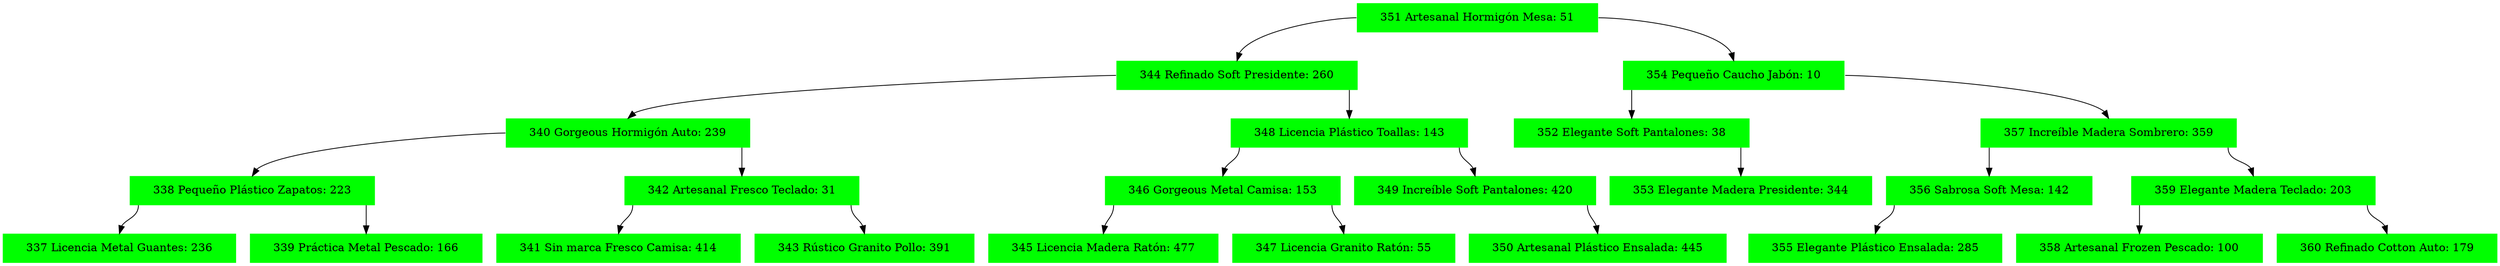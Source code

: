 digraph G{
node[shape="record"];
node0xc000051da0[label="<f0>|<f1>351  Artesanal Hormigón Mesa: 51|<f2>",color=green,style =filled];
node0xc000051c20[label="<f0>|<f1>344 Refinado Soft Presidente: 260|<f2>",color=green,style =filled];
node0xc000051da0:f0->node0xc000051c20:f1
node0xc000051d40[label="<f0>|<f1>340 Gorgeous Hormigón Auto: 239|<f2>",color=green,style =filled];
node0xc000051c20:f0->node0xc000051d40:f1
node0xc000051b60[label="<f0>|<f1>338 Pequeño Plástico Zapatos: 223|<f2>",color=green,style =filled];
node0xc000051d40:f0->node0xc000051b60:f1
node0xc000051f20[label="<f0>|<f1>337 Licencia Metal Guantes: 236|<f2>",color=green,style =filled];
node0xc000051b60:f0->node0xc000051f20:f1
node0xc0004fc120[label="<f0>|<f1>339 Práctica Metal Pescado: 166|<f2>",color=green,style =filled];
node0xc000051b60:f2->node0xc0004fc120:f1
node0xc000051e60[label="<f0>|<f1>342 Artesanal Fresco Teclado: 31|<f2>",color=green,style =filled];
node0xc000051d40:f2->node0xc000051e60:f1
node0xc000051bc0[label="<f0>|<f1>341 Sin marca Fresco Camisa: 414|<f2>",color=green,style =filled];
node0xc000051e60:f0->node0xc000051bc0:f1
node0xc0004fc300[label="<f0>|<f1>343 Rústico Granito Pollo: 391|<f2>",color=green,style =filled];
node0xc000051e60:f2->node0xc0004fc300:f1
node0xc000051e00[label="<f0>|<f1>348 Licencia Plástico Toallas: 143|<f2>",color=green,style =filled];
node0xc000051c20:f2->node0xc000051e00:f1
node0xc0004fc360[label="<f0>|<f1>346 Gorgeous Metal Camisa: 153|<f2>",color=green,style =filled];
node0xc000051e00:f0->node0xc0004fc360:f1
node0xc000051c80[label="<f0>|<f1>345 Licencia Madera Ratón: 477|<f2>",color=green,style =filled];
node0xc0004fc360:f0->node0xc000051c80:f1
node0xc0004fc2a0[label="<f0>|<f1>347 Licencia Granito Ratón: 55|<f2>",color=green,style =filled];
node0xc0004fc360:f2->node0xc0004fc2a0:f1
node0xc0004fc180[label="<f0>|<f1>349 Increíble Soft Pantalones: 420|<f2>",color=green,style =filled];
node0xc000051e00:f2->node0xc0004fc180:f1
node0xc0004fc1e0[label="<f0>|<f1>350 Artesanal Plástico Ensalada: 445|<f2>",color=green,style =filled];
node0xc0004fc180:f2->node0xc0004fc1e0:f1
node0xc0004fc060[label="<f0>|<f1>354 Pequeño Caucho Jabón: 10|<f2>",color=green,style =filled];
node0xc000051da0:f2->node0xc0004fc060:f1
node0xc0004fc000[label="<f0>|<f1>352 Elegante Soft Pantalones: 38|<f2>",color=green,style =filled];
node0xc0004fc060:f0->node0xc0004fc000:f1
node0xc0004fc0c0[label="<f0>|<f1>353 Elegante Madera Presidente: 344|<f2>",color=green,style =filled];
node0xc0004fc000:f2->node0xc0004fc0c0:f1
node0xc000051f80[label="<f0>|<f1>357 Increíble Madera Sombrero: 359|<f2>",color=green,style =filled];
node0xc0004fc060:f2->node0xc000051f80:f1
node0xc000051aa0[label="<f0>|<f1>356 Sabrosa Soft Mesa: 142|<f2>",color=green,style =filled];
node0xc000051f80:f0->node0xc000051aa0:f1
node0xc000051ce0[label="<f0>|<f1>355 Elegante Plástico Ensalada: 285|<f2>",color=green,style =filled];
node0xc000051aa0:f0->node0xc000051ce0:f1
node0xc000051b00[label="<f0>|<f1>359 Elegante Madera Teclado: 203|<f2>",color=green,style =filled];
node0xc000051f80:f2->node0xc000051b00:f1
node0xc0004fc240[label="<f0>|<f1>358 Artesanal Frozen Pescado: 100|<f2>",color=green,style =filled];
node0xc000051b00:f0->node0xc0004fc240:f1
node0xc000051ec0[label="<f0>|<f1>360 Refinado Cotton Auto: 179|<f2>",color=green,style =filled];
node0xc000051b00:f2->node0xc000051ec0:f1
}
